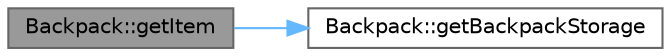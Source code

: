 digraph "Backpack::getItem"
{
 // LATEX_PDF_SIZE
  bgcolor="transparent";
  edge [fontname=Helvetica,fontsize=10,labelfontname=Helvetica,labelfontsize=10];
  node [fontname=Helvetica,fontsize=10,shape=box,height=0.2,width=0.4];
  rankdir="LR";
  Node1 [id="Node000001",label="Backpack::getItem",height=0.2,width=0.4,color="gray40", fillcolor="grey60", style="filled", fontcolor="black",tooltip="Method to get an Item object from the current Backpack object."];
  Node1 -> Node2 [id="edge1_Node000001_Node000002",color="steelblue1",style="solid",tooltip=" "];
  Node2 [id="Node000002",label="Backpack::getBackpackStorage",height=0.2,width=0.4,color="grey40", fillcolor="white", style="filled",URL="$class_backpack.html#a677022bd80d3b6d3dcc9289dce3252cc",tooltip="Method to get the vector containing all the Item objects in the current Backpack object."];
}
